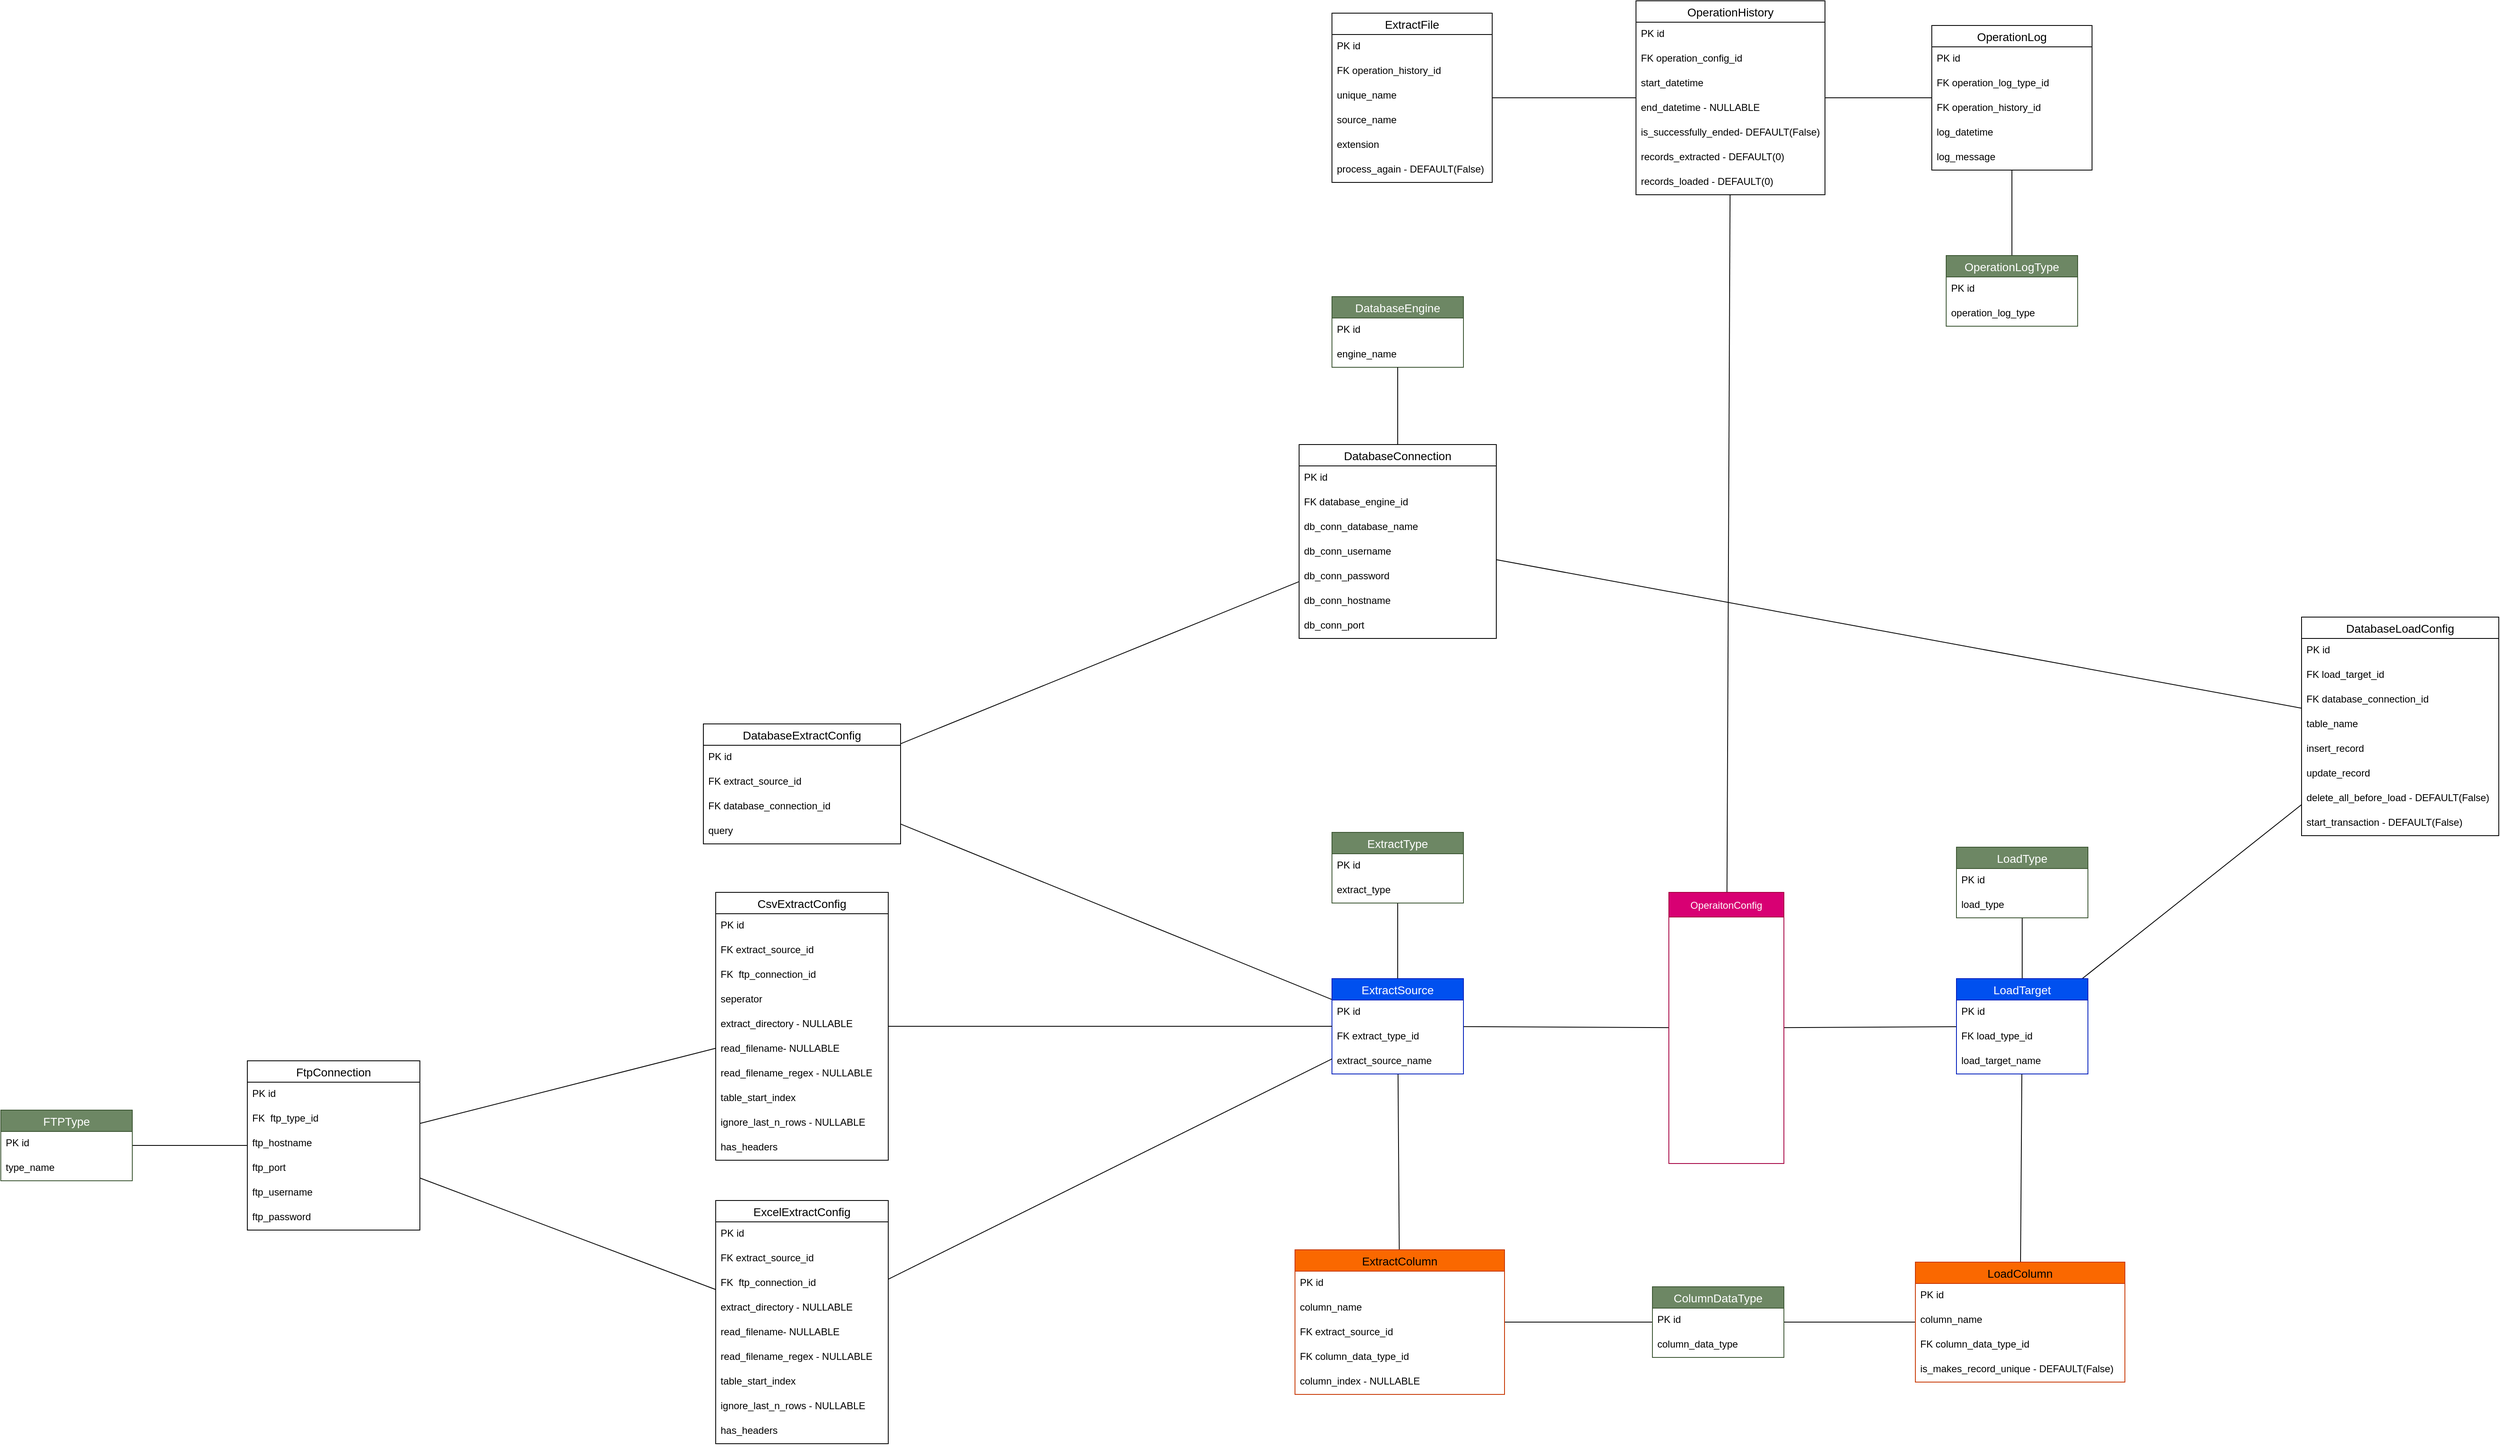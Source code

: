 <mxfile>
    <diagram id="6GpNGv4R4S2Ebi-LPNGz" name="DB">
        <mxGraphModel dx="4768" dy="2780" grid="1" gridSize="10" guides="1" tooltips="1" connect="1" arrows="1" fold="1" page="0" pageScale="1" pageWidth="850" pageHeight="1100" math="0" shadow="0">
            <root>
                <mxCell id="JwijQSdP2jdyfFulmidV-0"/>
                <mxCell id="JwijQSdP2jdyfFulmidV-1" parent="JwijQSdP2jdyfFulmidV-0"/>
                <mxCell id="Cru-lP7vnWNFv-oeE17Q-9" style="html=1;fontColor=#FFFFFF;endArrow=none;endFill=0;" parent="JwijQSdP2jdyfFulmidV-1" source="JwijQSdP2jdyfFulmidV-2" target="JwijQSdP2jdyfFulmidV-19" edge="1">
                    <mxGeometry relative="1" as="geometry"/>
                </mxCell>
                <mxCell id="Cru-lP7vnWNFv-oeE17Q-67" style="html=1;fontColor=#FFFFFF;endArrow=none;endFill=0;" parent="JwijQSdP2jdyfFulmidV-1" source="JwijQSdP2jdyfFulmidV-2" target="Cru-lP7vnWNFv-oeE17Q-59" edge="1">
                    <mxGeometry relative="1" as="geometry"/>
                </mxCell>
                <mxCell id="Cru-lP7vnWNFv-oeE17Q-159" style="html=1;fontColor=#FFFFFF;endArrow=none;endFill=0;" parent="JwijQSdP2jdyfFulmidV-1" source="JwijQSdP2jdyfFulmidV-2" target="Cru-lP7vnWNFv-oeE17Q-133" edge="1">
                    <mxGeometry relative="1" as="geometry"/>
                </mxCell>
                <mxCell id="JwijQSdP2jdyfFulmidV-2" value="OperaitonConfig" style="swimlane;fontStyle=0;childLayout=stackLayout;horizontal=1;startSize=30;horizontalStack=0;resizeParent=1;resizeParentMax=0;resizeLast=0;collapsible=1;marginBottom=0;fontColor=#ffffff;fillColor=#d80073;strokeColor=#A50040;" parent="JwijQSdP2jdyfFulmidV-1" vertex="1">
                    <mxGeometry x="130" y="125" width="140" height="330" as="geometry"/>
                </mxCell>
                <mxCell id="JwijQSdP2jdyfFulmidV-3" value="PK id" style="text;strokeColor=none;fillColor=none;align=left;verticalAlign=middle;spacingLeft=4;spacingRight=4;overflow=hidden;points=[[0,0.5],[1,0.5]];portConstraint=eastwest;rotatable=0;fontColor=#FFFFFF;" parent="JwijQSdP2jdyfFulmidV-2" vertex="1">
                    <mxGeometry y="30" width="140" height="30" as="geometry"/>
                </mxCell>
                <mxCell id="JwijQSdP2jdyfFulmidV-4" value="operation_name" style="text;strokeColor=none;fillColor=none;align=left;verticalAlign=middle;spacingLeft=4;spacingRight=4;overflow=hidden;points=[[0,0.5],[1,0.5]];portConstraint=eastwest;rotatable=0;fontColor=#FFFFFF;" parent="JwijQSdP2jdyfFulmidV-2" vertex="1">
                    <mxGeometry y="60" width="140" height="30" as="geometry"/>
                </mxCell>
                <mxCell id="JwijQSdP2jdyfFulmidV-10" value="description" style="text;strokeColor=none;fillColor=none;align=left;verticalAlign=middle;spacingLeft=4;spacingRight=4;overflow=hidden;points=[[0,0.5],[1,0.5]];portConstraint=eastwest;rotatable=0;fontColor=#FFFFFF;" parent="JwijQSdP2jdyfFulmidV-2" vertex="1">
                    <mxGeometry y="90" width="140" height="30" as="geometry"/>
                </mxCell>
                <mxCell id="JwijQSdP2jdyfFulmidV-13" value="is_in_process" style="text;strokeColor=none;fillColor=none;align=left;verticalAlign=middle;spacingLeft=4;spacingRight=4;overflow=hidden;points=[[0,0.5],[1,0.5]];portConstraint=eastwest;rotatable=0;fontColor=#FFFFFF;" parent="JwijQSdP2jdyfFulmidV-2" vertex="1">
                    <mxGeometry y="120" width="140" height="30" as="geometry"/>
                </mxCell>
                <mxCell id="JwijQSdP2jdyfFulmidV-12" value="is_schedule_enabled" style="text;strokeColor=none;fillColor=none;align=left;verticalAlign=middle;spacingLeft=4;spacingRight=4;overflow=hidden;points=[[0,0.5],[1,0.5]];portConstraint=eastwest;rotatable=0;fontColor=#FFFFFF;" parent="JwijQSdP2jdyfFulmidV-2" vertex="1">
                    <mxGeometry y="150" width="140" height="30" as="geometry"/>
                </mxCell>
                <mxCell id="JwijQSdP2jdyfFulmidV-5" value="schedule_interval" style="text;strokeColor=none;fillColor=none;align=left;verticalAlign=middle;spacingLeft=4;spacingRight=4;overflow=hidden;points=[[0,0.5],[1,0.5]];portConstraint=eastwest;rotatable=0;fontColor=#FFFFFF;" parent="JwijQSdP2jdyfFulmidV-2" vertex="1">
                    <mxGeometry y="180" width="140" height="30" as="geometry"/>
                </mxCell>
                <mxCell id="JwijQSdP2jdyfFulmidV-11" value="FK load_target_id" style="text;strokeColor=none;fillColor=none;align=left;verticalAlign=middle;spacingLeft=4;spacingRight=4;overflow=hidden;points=[[0,0.5],[1,0.5]];portConstraint=eastwest;rotatable=0;fontColor=#FFFFFF;" parent="JwijQSdP2jdyfFulmidV-2" vertex="1">
                    <mxGeometry y="210" width="140" height="30" as="geometry"/>
                </mxCell>
                <mxCell id="JwijQSdP2jdyfFulmidV-9" value="FK extract_source_id" style="text;strokeColor=none;fillColor=none;align=left;verticalAlign=middle;spacingLeft=4;spacingRight=4;overflow=hidden;points=[[0,0.5],[1,0.5]];portConstraint=eastwest;rotatable=0;fontColor=#FFFFFF;" parent="JwijQSdP2jdyfFulmidV-2" vertex="1">
                    <mxGeometry y="240" width="140" height="30" as="geometry"/>
                </mxCell>
                <mxCell id="JwijQSdP2jdyfFulmidV-18" value="transform_query" style="text;strokeColor=none;fillColor=none;align=left;verticalAlign=middle;spacingLeft=4;spacingRight=4;overflow=hidden;points=[[0,0.5],[1,0.5]];portConstraint=eastwest;rotatable=0;fontColor=#FFFFFF;" parent="JwijQSdP2jdyfFulmidV-2" vertex="1">
                    <mxGeometry y="270" width="140" height="30" as="geometry"/>
                </mxCell>
                <mxCell id="GxztFUF2hCDW7UMfV15S-0" value="show_on_dashboard" style="text;strokeColor=none;fillColor=none;align=left;verticalAlign=middle;spacingLeft=4;spacingRight=4;overflow=hidden;points=[[0,0.5],[1,0.5]];portConstraint=eastwest;rotatable=0;fontColor=#FFFFFF;" parent="JwijQSdP2jdyfFulmidV-2" vertex="1">
                    <mxGeometry y="300" width="140" height="30" as="geometry"/>
                </mxCell>
                <mxCell id="Cru-lP7vnWNFv-oeE17Q-10" style="html=1;fontColor=#FFFFFF;endArrow=none;endFill=0;" parent="JwijQSdP2jdyfFulmidV-1" source="JwijQSdP2jdyfFulmidV-19" target="zMzdurMe4AM6Ibn4pwrD-0" edge="1">
                    <mxGeometry relative="1" as="geometry"/>
                </mxCell>
                <mxCell id="Cru-lP7vnWNFv-oeE17Q-11" style="html=1;fontColor=#FFFFFF;endArrow=none;endFill=0;" parent="JwijQSdP2jdyfFulmidV-1" source="JwijQSdP2jdyfFulmidV-19" target="Cru-lP7vnWNFv-oeE17Q-0" edge="1">
                    <mxGeometry relative="1" as="geometry"/>
                </mxCell>
                <mxCell id="Cru-lP7vnWNFv-oeE17Q-52" style="html=1;fontColor=#FFFFFF;endArrow=none;endFill=0;" parent="JwijQSdP2jdyfFulmidV-1" source="JwijQSdP2jdyfFulmidV-19" target="Cru-lP7vnWNFv-oeE17Q-42" edge="1">
                    <mxGeometry relative="1" as="geometry"/>
                </mxCell>
                <mxCell id="JwijQSdP2jdyfFulmidV-19" value="ExtractSource" style="swimlane;fontStyle=0;childLayout=stackLayout;horizontal=1;startSize=26;horizontalStack=0;resizeParent=1;resizeParentMax=0;resizeLast=0;collapsible=1;marginBottom=0;align=center;fontSize=14;fillColor=#0050ef;fontColor=#ffffff;strokeColor=#001DBC;" parent="JwijQSdP2jdyfFulmidV-1" vertex="1">
                    <mxGeometry x="-280" y="230" width="160" height="116" as="geometry"/>
                </mxCell>
                <mxCell id="JwijQSdP2jdyfFulmidV-20" value="PK id" style="text;strokeColor=none;fillColor=none;spacingLeft=4;spacingRight=4;overflow=hidden;rotatable=0;points=[[0,0.5],[1,0.5]];portConstraint=eastwest;fontSize=12;" parent="JwijQSdP2jdyfFulmidV-19" vertex="1">
                    <mxGeometry y="26" width="160" height="30" as="geometry"/>
                </mxCell>
                <mxCell id="JwijQSdP2jdyfFulmidV-21" value="FK extract_type_id" style="text;strokeColor=none;fillColor=none;spacingLeft=4;spacingRight=4;overflow=hidden;rotatable=0;points=[[0,0.5],[1,0.5]];portConstraint=eastwest;fontSize=12;" parent="JwijQSdP2jdyfFulmidV-19" vertex="1">
                    <mxGeometry y="56" width="160" height="30" as="geometry"/>
                </mxCell>
                <mxCell id="JwijQSdP2jdyfFulmidV-22" value="extract_source_name" style="text;strokeColor=none;fillColor=none;spacingLeft=4;spacingRight=4;overflow=hidden;rotatable=0;points=[[0,0.5],[1,0.5]];portConstraint=eastwest;fontSize=12;" parent="JwijQSdP2jdyfFulmidV-19" vertex="1">
                    <mxGeometry y="86" width="160" height="30" as="geometry"/>
                </mxCell>
                <mxCell id="zMzdurMe4AM6Ibn4pwrD-0" value="ExtractType" style="swimlane;fontStyle=0;childLayout=stackLayout;horizontal=1;startSize=26;horizontalStack=0;resizeParent=1;resizeParentMax=0;resizeLast=0;collapsible=1;marginBottom=0;align=center;fontSize=14;fillColor=#6d8764;fontColor=#ffffff;strokeColor=#3A5431;" parent="JwijQSdP2jdyfFulmidV-1" vertex="1">
                    <mxGeometry x="-280" y="52" width="160" height="86" as="geometry"/>
                </mxCell>
                <mxCell id="zMzdurMe4AM6Ibn4pwrD-1" value="PK id" style="text;strokeColor=none;fillColor=none;spacingLeft=4;spacingRight=4;overflow=hidden;rotatable=0;points=[[0,0.5],[1,0.5]];portConstraint=eastwest;fontSize=12;" parent="zMzdurMe4AM6Ibn4pwrD-0" vertex="1">
                    <mxGeometry y="26" width="160" height="30" as="geometry"/>
                </mxCell>
                <mxCell id="zMzdurMe4AM6Ibn4pwrD-2" value="extract_type" style="text;strokeColor=none;fillColor=none;spacingLeft=4;spacingRight=4;overflow=hidden;rotatable=0;points=[[0,0.5],[1,0.5]];portConstraint=eastwest;fontSize=12;" parent="zMzdurMe4AM6Ibn4pwrD-0" vertex="1">
                    <mxGeometry y="56" width="160" height="30" as="geometry"/>
                </mxCell>
                <mxCell id="hG1mg8Ylka3JiyJHtrQp-26" style="html=1;endArrow=none;endFill=0;" parent="JwijQSdP2jdyfFulmidV-1" source="zMzdurMe4AM6Ibn4pwrD-3" target="hG1mg8Ylka3JiyJHtrQp-12" edge="1">
                    <mxGeometry relative="1" as="geometry"/>
                </mxCell>
                <mxCell id="zMzdurMe4AM6Ibn4pwrD-3" value="FTPType" style="swimlane;fontStyle=0;childLayout=stackLayout;horizontal=1;startSize=26;horizontalStack=0;resizeParent=1;resizeParentMax=0;resizeLast=0;collapsible=1;marginBottom=0;align=center;fontSize=14;fillColor=#6d8764;fontColor=#ffffff;strokeColor=#3A5431;" parent="JwijQSdP2jdyfFulmidV-1" vertex="1">
                    <mxGeometry x="-1900" y="390" width="160" height="86" as="geometry"/>
                </mxCell>
                <mxCell id="zMzdurMe4AM6Ibn4pwrD-4" value="PK id" style="text;strokeColor=none;fillColor=none;spacingLeft=4;spacingRight=4;overflow=hidden;rotatable=0;points=[[0,0.5],[1,0.5]];portConstraint=eastwest;fontSize=12;" parent="zMzdurMe4AM6Ibn4pwrD-3" vertex="1">
                    <mxGeometry y="26" width="160" height="30" as="geometry"/>
                </mxCell>
                <mxCell id="zMzdurMe4AM6Ibn4pwrD-5" value="type_name" style="text;strokeColor=none;fillColor=none;spacingLeft=4;spacingRight=4;overflow=hidden;rotatable=0;points=[[0,0.5],[1,0.5]];portConstraint=eastwest;fontSize=12;" parent="zMzdurMe4AM6Ibn4pwrD-3" vertex="1">
                    <mxGeometry y="56" width="160" height="30" as="geometry"/>
                </mxCell>
                <mxCell id="Cru-lP7vnWNFv-oeE17Q-104" style="html=1;fontColor=#FFFFFF;endArrow=none;endFill=0;" parent="JwijQSdP2jdyfFulmidV-1" source="hG1mg8Ylka3JiyJHtrQp-0" target="Cru-lP7vnWNFv-oeE17Q-79" edge="1">
                    <mxGeometry relative="1" as="geometry"/>
                </mxCell>
                <mxCell id="zMzdurMe4AM6Ibn4pwrD-6" value="DatabaseEngine" style="swimlane;fontStyle=0;childLayout=stackLayout;horizontal=1;startSize=26;horizontalStack=0;resizeParent=1;resizeParentMax=0;resizeLast=0;collapsible=1;marginBottom=0;align=center;fontSize=14;fillColor=#6d8764;fontColor=#ffffff;strokeColor=#3A5431;" parent="JwijQSdP2jdyfFulmidV-1" vertex="1">
                    <mxGeometry x="-280" y="-600" width="160" height="86" as="geometry"/>
                </mxCell>
                <mxCell id="zMzdurMe4AM6Ibn4pwrD-7" value="PK id" style="text;strokeColor=none;fillColor=none;spacingLeft=4;spacingRight=4;overflow=hidden;rotatable=0;points=[[0,0.5],[1,0.5]];portConstraint=eastwest;fontSize=12;" parent="zMzdurMe4AM6Ibn4pwrD-6" vertex="1">
                    <mxGeometry y="26" width="160" height="30" as="geometry"/>
                </mxCell>
                <mxCell id="zMzdurMe4AM6Ibn4pwrD-8" value="engine_name" style="text;strokeColor=none;fillColor=none;spacingLeft=4;spacingRight=4;overflow=hidden;rotatable=0;points=[[0,0.5],[1,0.5]];portConstraint=eastwest;fontSize=12;" parent="zMzdurMe4AM6Ibn4pwrD-6" vertex="1">
                    <mxGeometry y="56" width="160" height="30" as="geometry"/>
                </mxCell>
                <mxCell id="Cru-lP7vnWNFv-oeE17Q-12" style="html=1;fontColor=#FFFFFF;endArrow=none;endFill=0;" parent="JwijQSdP2jdyfFulmidV-1" source="Cru-lP7vnWNFv-oeE17Q-0" target="Cru-lP7vnWNFv-oeE17Q-6" edge="1">
                    <mxGeometry relative="1" as="geometry"/>
                </mxCell>
                <mxCell id="Cru-lP7vnWNFv-oeE17Q-0" value="ExtractColumn" style="swimlane;fontStyle=0;childLayout=stackLayout;horizontal=1;startSize=26;horizontalStack=0;resizeParent=1;resizeParentMax=0;resizeLast=0;collapsible=1;marginBottom=0;align=center;fontSize=14;fillColor=#fa6800;fontColor=#000000;strokeColor=#C73500;" parent="JwijQSdP2jdyfFulmidV-1" vertex="1">
                    <mxGeometry x="-325" y="560" width="255" height="176" as="geometry"/>
                </mxCell>
                <mxCell id="Cru-lP7vnWNFv-oeE17Q-1" value="PK id" style="text;strokeColor=none;fillColor=none;spacingLeft=4;spacingRight=4;overflow=hidden;rotatable=0;points=[[0,0.5],[1,0.5]];portConstraint=eastwest;fontSize=12;" parent="Cru-lP7vnWNFv-oeE17Q-0" vertex="1">
                    <mxGeometry y="26" width="255" height="30" as="geometry"/>
                </mxCell>
                <mxCell id="Cru-lP7vnWNFv-oeE17Q-2" value="column_name" style="text;strokeColor=none;fillColor=none;spacingLeft=4;spacingRight=4;overflow=hidden;rotatable=0;points=[[0,0.5],[1,0.5]];portConstraint=eastwest;fontSize=12;" parent="Cru-lP7vnWNFv-oeE17Q-0" vertex="1">
                    <mxGeometry y="56" width="255" height="30" as="geometry"/>
                </mxCell>
                <mxCell id="Cru-lP7vnWNFv-oeE17Q-3" value="FK extract_source_id" style="text;strokeColor=none;fillColor=none;spacingLeft=4;spacingRight=4;overflow=hidden;rotatable=0;points=[[0,0.5],[1,0.5]];portConstraint=eastwest;fontSize=12;" parent="Cru-lP7vnWNFv-oeE17Q-0" vertex="1">
                    <mxGeometry y="86" width="255" height="30" as="geometry"/>
                </mxCell>
                <mxCell id="Cru-lP7vnWNFv-oeE17Q-4" value="FK column_data_type_id" style="text;strokeColor=none;fillColor=none;spacingLeft=4;spacingRight=4;overflow=hidden;rotatable=0;points=[[0,0.5],[1,0.5]];portConstraint=eastwest;fontSize=12;" parent="Cru-lP7vnWNFv-oeE17Q-0" vertex="1">
                    <mxGeometry y="116" width="255" height="30" as="geometry"/>
                </mxCell>
                <mxCell id="Cru-lP7vnWNFv-oeE17Q-5" value="column_index - NULLABLE" style="text;strokeColor=none;fillColor=none;spacingLeft=4;spacingRight=4;overflow=hidden;rotatable=0;points=[[0,0.5],[1,0.5]];portConstraint=eastwest;fontSize=12;fontStyle=0" parent="Cru-lP7vnWNFv-oeE17Q-0" vertex="1">
                    <mxGeometry y="146" width="255" height="30" as="geometry"/>
                </mxCell>
                <mxCell id="Cru-lP7vnWNFv-oeE17Q-77" style="html=1;fontColor=#FFFFFF;endArrow=none;endFill=0;" parent="JwijQSdP2jdyfFulmidV-1" source="Cru-lP7vnWNFv-oeE17Q-6" target="Cru-lP7vnWNFv-oeE17Q-72" edge="1">
                    <mxGeometry relative="1" as="geometry"/>
                </mxCell>
                <mxCell id="Cru-lP7vnWNFv-oeE17Q-6" value="ColumnDataType" style="swimlane;fontStyle=0;childLayout=stackLayout;horizontal=1;startSize=26;horizontalStack=0;resizeParent=1;resizeParentMax=0;resizeLast=0;collapsible=1;marginBottom=0;align=center;fontSize=14;fillColor=#6d8764;fontColor=#ffffff;strokeColor=#3A5431;" parent="JwijQSdP2jdyfFulmidV-1" vertex="1">
                    <mxGeometry x="110" y="605" width="160" height="86" as="geometry"/>
                </mxCell>
                <mxCell id="Cru-lP7vnWNFv-oeE17Q-7" value="PK id" style="text;strokeColor=none;fillColor=none;spacingLeft=4;spacingRight=4;overflow=hidden;rotatable=0;points=[[0,0.5],[1,0.5]];portConstraint=eastwest;fontSize=12;" parent="Cru-lP7vnWNFv-oeE17Q-6" vertex="1">
                    <mxGeometry y="26" width="160" height="30" as="geometry"/>
                </mxCell>
                <mxCell id="Cru-lP7vnWNFv-oeE17Q-8" value="column_data_type" style="text;strokeColor=none;fillColor=none;spacingLeft=4;spacingRight=4;overflow=hidden;rotatable=0;points=[[0,0.5],[1,0.5]];portConstraint=eastwest;fontSize=12;" parent="Cru-lP7vnWNFv-oeE17Q-6" vertex="1">
                    <mxGeometry y="56" width="160" height="30" as="geometry"/>
                </mxCell>
                <mxCell id="Cru-lP7vnWNFv-oeE17Q-54" style="html=1;fontColor=#FFFFFF;endArrow=none;endFill=0;" parent="JwijQSdP2jdyfFulmidV-1" source="Cru-lP7vnWNFv-oeE17Q-13" target="JwijQSdP2jdyfFulmidV-19" edge="1">
                    <mxGeometry relative="1" as="geometry"/>
                </mxCell>
                <mxCell id="Cru-lP7vnWNFv-oeE17Q-13" value="ExcelExtractConfig" style="swimlane;fontStyle=0;childLayout=stackLayout;horizontal=1;startSize=26;horizontalStack=0;resizeParent=1;resizeParentMax=0;resizeLast=0;collapsible=1;marginBottom=0;align=center;fontSize=14;" parent="JwijQSdP2jdyfFulmidV-1" vertex="1">
                    <mxGeometry x="-1030" y="500" width="210" height="296" as="geometry"/>
                </mxCell>
                <mxCell id="Cru-lP7vnWNFv-oeE17Q-14" value="PK id" style="text;strokeColor=none;fillColor=none;spacingLeft=4;spacingRight=4;overflow=hidden;rotatable=0;points=[[0,0.5],[1,0.5]];portConstraint=eastwest;fontSize=12;" parent="Cru-lP7vnWNFv-oeE17Q-13" vertex="1">
                    <mxGeometry y="26" width="210" height="30" as="geometry"/>
                </mxCell>
                <mxCell id="Cru-lP7vnWNFv-oeE17Q-15" value="FK extract_source_id" style="text;strokeColor=none;fillColor=none;spacingLeft=4;spacingRight=4;overflow=hidden;rotatable=0;points=[[0,0.5],[1,0.5]];portConstraint=eastwest;fontSize=12;" parent="Cru-lP7vnWNFv-oeE17Q-13" vertex="1">
                    <mxGeometry y="56" width="210" height="30" as="geometry"/>
                </mxCell>
                <mxCell id="Cru-lP7vnWNFv-oeE17Q-16" value="FK  ftp_connection_id" style="text;strokeColor=none;fillColor=none;spacingLeft=4;spacingRight=4;overflow=hidden;rotatable=0;points=[[0,0.5],[1,0.5]];portConstraint=eastwest;fontSize=12;" parent="Cru-lP7vnWNFv-oeE17Q-13" vertex="1">
                    <mxGeometry y="86" width="210" height="30" as="geometry"/>
                </mxCell>
                <mxCell id="Cru-lP7vnWNFv-oeE17Q-21" value="extract_directory - NULLABLE" style="text;strokeColor=none;fillColor=none;spacingLeft=4;spacingRight=4;overflow=hidden;rotatable=0;points=[[0,0.5],[1,0.5]];portConstraint=eastwest;fontSize=12;" parent="Cru-lP7vnWNFv-oeE17Q-13" vertex="1">
                    <mxGeometry y="116" width="210" height="30" as="geometry"/>
                </mxCell>
                <mxCell id="Cru-lP7vnWNFv-oeE17Q-22" value="read_filename- NULLABLE" style="text;strokeColor=none;fillColor=none;spacingLeft=4;spacingRight=4;overflow=hidden;rotatable=0;points=[[0,0.5],[1,0.5]];portConstraint=eastwest;fontSize=12;" parent="Cru-lP7vnWNFv-oeE17Q-13" vertex="1">
                    <mxGeometry y="146" width="210" height="30" as="geometry"/>
                </mxCell>
                <mxCell id="Cru-lP7vnWNFv-oeE17Q-23" value="read_filename_regex - NULLABLE" style="text;strokeColor=none;fillColor=none;spacingLeft=4;spacingRight=4;overflow=hidden;rotatable=0;points=[[0,0.5],[1,0.5]];portConstraint=eastwest;fontSize=12;" parent="Cru-lP7vnWNFv-oeE17Q-13" vertex="1">
                    <mxGeometry y="176" width="210" height="30" as="geometry"/>
                </mxCell>
                <mxCell id="Cru-lP7vnWNFv-oeE17Q-24" value="table_start_index" style="text;strokeColor=none;fillColor=none;spacingLeft=4;spacingRight=4;overflow=hidden;rotatable=0;points=[[0,0.5],[1,0.5]];portConstraint=eastwest;fontSize=12;" parent="Cru-lP7vnWNFv-oeE17Q-13" vertex="1">
                    <mxGeometry y="206" width="210" height="30" as="geometry"/>
                </mxCell>
                <mxCell id="Cru-lP7vnWNFv-oeE17Q-25" value="ignore_last_n_rows - NULLABLE" style="text;strokeColor=none;fillColor=none;spacingLeft=4;spacingRight=4;overflow=hidden;rotatable=0;points=[[0,0.5],[1,0.5]];portConstraint=eastwest;fontSize=12;" parent="Cru-lP7vnWNFv-oeE17Q-13" vertex="1">
                    <mxGeometry y="236" width="210" height="30" as="geometry"/>
                </mxCell>
                <mxCell id="Cru-lP7vnWNFv-oeE17Q-26" value="has_headers" style="text;strokeColor=none;fillColor=none;spacingLeft=4;spacingRight=4;overflow=hidden;rotatable=0;points=[[0,0.5],[1,0.5]];portConstraint=eastwest;fontSize=12;" parent="Cru-lP7vnWNFv-oeE17Q-13" vertex="1">
                    <mxGeometry y="266" width="210" height="30" as="geometry"/>
                </mxCell>
                <mxCell id="Cru-lP7vnWNFv-oeE17Q-53" style="html=1;fontColor=#FFFFFF;endArrow=none;endFill=0;" parent="JwijQSdP2jdyfFulmidV-1" source="Cru-lP7vnWNFv-oeE17Q-27" target="JwijQSdP2jdyfFulmidV-19" edge="1">
                    <mxGeometry relative="1" as="geometry"/>
                </mxCell>
                <mxCell id="Cru-lP7vnWNFv-oeE17Q-27" value="CsvExtractConfig" style="swimlane;fontStyle=0;childLayout=stackLayout;horizontal=1;startSize=26;horizontalStack=0;resizeParent=1;resizeParentMax=0;resizeLast=0;collapsible=1;marginBottom=0;align=center;fontSize=14;" parent="JwijQSdP2jdyfFulmidV-1" vertex="1">
                    <mxGeometry x="-1030" y="125" width="210" height="326" as="geometry"/>
                </mxCell>
                <mxCell id="Cru-lP7vnWNFv-oeE17Q-28" value="PK id" style="text;strokeColor=none;fillColor=none;spacingLeft=4;spacingRight=4;overflow=hidden;rotatable=0;points=[[0,0.5],[1,0.5]];portConstraint=eastwest;fontSize=12;" parent="Cru-lP7vnWNFv-oeE17Q-27" vertex="1">
                    <mxGeometry y="26" width="210" height="30" as="geometry"/>
                </mxCell>
                <mxCell id="Cru-lP7vnWNFv-oeE17Q-29" value="FK extract_source_id" style="text;strokeColor=none;fillColor=none;spacingLeft=4;spacingRight=4;overflow=hidden;rotatable=0;points=[[0,0.5],[1,0.5]];portConstraint=eastwest;fontSize=12;" parent="Cru-lP7vnWNFv-oeE17Q-27" vertex="1">
                    <mxGeometry y="56" width="210" height="30" as="geometry"/>
                </mxCell>
                <mxCell id="Cru-lP7vnWNFv-oeE17Q-30" value="FK  ftp_connection_id" style="text;strokeColor=none;fillColor=none;spacingLeft=4;spacingRight=4;overflow=hidden;rotatable=0;points=[[0,0.5],[1,0.5]];portConstraint=eastwest;fontSize=12;" parent="Cru-lP7vnWNFv-oeE17Q-27" vertex="1">
                    <mxGeometry y="86" width="210" height="30" as="geometry"/>
                </mxCell>
                <mxCell id="Cru-lP7vnWNFv-oeE17Q-41" value="seperator" style="text;strokeColor=none;fillColor=none;spacingLeft=4;spacingRight=4;overflow=hidden;rotatable=0;points=[[0,0.5],[1,0.5]];portConstraint=eastwest;fontSize=12;" parent="Cru-lP7vnWNFv-oeE17Q-27" vertex="1">
                    <mxGeometry y="116" width="210" height="30" as="geometry"/>
                </mxCell>
                <mxCell id="Cru-lP7vnWNFv-oeE17Q-35" value="extract_directory - NULLABLE" style="text;strokeColor=none;fillColor=none;spacingLeft=4;spacingRight=4;overflow=hidden;rotatable=0;points=[[0,0.5],[1,0.5]];portConstraint=eastwest;fontSize=12;" parent="Cru-lP7vnWNFv-oeE17Q-27" vertex="1">
                    <mxGeometry y="146" width="210" height="30" as="geometry"/>
                </mxCell>
                <mxCell id="Cru-lP7vnWNFv-oeE17Q-36" value="read_filename- NULLABLE" style="text;strokeColor=none;fillColor=none;spacingLeft=4;spacingRight=4;overflow=hidden;rotatable=0;points=[[0,0.5],[1,0.5]];portConstraint=eastwest;fontSize=12;" parent="Cru-lP7vnWNFv-oeE17Q-27" vertex="1">
                    <mxGeometry y="176" width="210" height="30" as="geometry"/>
                </mxCell>
                <mxCell id="Cru-lP7vnWNFv-oeE17Q-37" value="read_filename_regex - NULLABLE" style="text;strokeColor=none;fillColor=none;spacingLeft=4;spacingRight=4;overflow=hidden;rotatable=0;points=[[0,0.5],[1,0.5]];portConstraint=eastwest;fontSize=12;" parent="Cru-lP7vnWNFv-oeE17Q-27" vertex="1">
                    <mxGeometry y="206" width="210" height="30" as="geometry"/>
                </mxCell>
                <mxCell id="Cru-lP7vnWNFv-oeE17Q-38" value="table_start_index" style="text;strokeColor=none;fillColor=none;spacingLeft=4;spacingRight=4;overflow=hidden;rotatable=0;points=[[0,0.5],[1,0.5]];portConstraint=eastwest;fontSize=12;" parent="Cru-lP7vnWNFv-oeE17Q-27" vertex="1">
                    <mxGeometry y="236" width="210" height="30" as="geometry"/>
                </mxCell>
                <mxCell id="Cru-lP7vnWNFv-oeE17Q-39" value="ignore_last_n_rows - NULLABLE" style="text;strokeColor=none;fillColor=none;spacingLeft=4;spacingRight=4;overflow=hidden;rotatable=0;points=[[0,0.5],[1,0.5]];portConstraint=eastwest;fontSize=12;" parent="Cru-lP7vnWNFv-oeE17Q-27" vertex="1">
                    <mxGeometry y="266" width="210" height="30" as="geometry"/>
                </mxCell>
                <mxCell id="Cru-lP7vnWNFv-oeE17Q-40" value="has_headers" style="text;strokeColor=none;fillColor=none;spacingLeft=4;spacingRight=4;overflow=hidden;rotatable=0;points=[[0,0.5],[1,0.5]];portConstraint=eastwest;fontSize=12;" parent="Cru-lP7vnWNFv-oeE17Q-27" vertex="1">
                    <mxGeometry y="296" width="210" height="30" as="geometry"/>
                </mxCell>
                <mxCell id="Cru-lP7vnWNFv-oeE17Q-42" value="DatabaseExtractConfig" style="swimlane;fontStyle=0;childLayout=stackLayout;horizontal=1;startSize=26;horizontalStack=0;resizeParent=1;resizeParentMax=0;resizeLast=0;collapsible=1;marginBottom=0;align=center;fontSize=14;" parent="JwijQSdP2jdyfFulmidV-1" vertex="1">
                    <mxGeometry x="-1045" y="-80" width="240" height="146" as="geometry"/>
                </mxCell>
                <mxCell id="Cru-lP7vnWNFv-oeE17Q-43" value="PK id" style="text;strokeColor=none;fillColor=none;spacingLeft=4;spacingRight=4;overflow=hidden;rotatable=0;points=[[0,0.5],[1,0.5]];portConstraint=eastwest;fontSize=12;" parent="Cru-lP7vnWNFv-oeE17Q-42" vertex="1">
                    <mxGeometry y="26" width="240" height="30" as="geometry"/>
                </mxCell>
                <mxCell id="Cru-lP7vnWNFv-oeE17Q-44" value="FK extract_source_id" style="text;strokeColor=none;fillColor=none;spacingLeft=4;spacingRight=4;overflow=hidden;rotatable=0;points=[[0,0.5],[1,0.5]];portConstraint=eastwest;fontSize=12;" parent="Cru-lP7vnWNFv-oeE17Q-42" vertex="1">
                    <mxGeometry y="56" width="240" height="30" as="geometry"/>
                </mxCell>
                <mxCell id="Cru-lP7vnWNFv-oeE17Q-45" value="FK database_connection_id" style="text;strokeColor=none;fillColor=none;spacingLeft=4;spacingRight=4;overflow=hidden;rotatable=0;points=[[0,0.5],[1,0.5]];portConstraint=eastwest;fontSize=12;" parent="Cru-lP7vnWNFv-oeE17Q-42" vertex="1">
                    <mxGeometry y="86" width="240" height="30" as="geometry"/>
                </mxCell>
                <mxCell id="hG1mg8Ylka3JiyJHtrQp-10" value="query" style="text;strokeColor=none;fillColor=none;spacingLeft=4;spacingRight=4;overflow=hidden;rotatable=0;points=[[0,0.5],[1,0.5]];portConstraint=eastwest;fontSize=12;" parent="Cru-lP7vnWNFv-oeE17Q-42" vertex="1">
                    <mxGeometry y="116" width="240" height="30" as="geometry"/>
                </mxCell>
                <mxCell id="Cru-lP7vnWNFv-oeE17Q-68" style="html=1;fontColor=#FFFFFF;endArrow=none;endFill=0;" parent="JwijQSdP2jdyfFulmidV-1" source="Cru-lP7vnWNFv-oeE17Q-59" target="Cru-lP7vnWNFv-oeE17Q-64" edge="1">
                    <mxGeometry relative="1" as="geometry"/>
                </mxCell>
                <mxCell id="Cru-lP7vnWNFv-oeE17Q-78" style="html=1;fontColor=#FFFFFF;endArrow=none;endFill=0;" parent="JwijQSdP2jdyfFulmidV-1" source="Cru-lP7vnWNFv-oeE17Q-59" target="Cru-lP7vnWNFv-oeE17Q-72" edge="1">
                    <mxGeometry relative="1" as="geometry"/>
                </mxCell>
                <mxCell id="Cru-lP7vnWNFv-oeE17Q-103" style="html=1;fontColor=#FFFFFF;endArrow=none;endFill=0;" parent="JwijQSdP2jdyfFulmidV-1" source="Cru-lP7vnWNFv-oeE17Q-59" target="Cru-lP7vnWNFv-oeE17Q-79" edge="1">
                    <mxGeometry relative="1" as="geometry"/>
                </mxCell>
                <mxCell id="Cru-lP7vnWNFv-oeE17Q-59" value="LoadTarget" style="swimlane;fontStyle=0;childLayout=stackLayout;horizontal=1;startSize=26;horizontalStack=0;resizeParent=1;resizeParentMax=0;resizeLast=0;collapsible=1;marginBottom=0;align=center;fontSize=14;fillColor=#0050ef;fontColor=#ffffff;strokeColor=#001DBC;" parent="JwijQSdP2jdyfFulmidV-1" vertex="1">
                    <mxGeometry x="480" y="230" width="160" height="116" as="geometry"/>
                </mxCell>
                <mxCell id="Cru-lP7vnWNFv-oeE17Q-60" value="PK id" style="text;strokeColor=none;fillColor=none;spacingLeft=4;spacingRight=4;overflow=hidden;rotatable=0;points=[[0,0.5],[1,0.5]];portConstraint=eastwest;fontSize=12;" parent="Cru-lP7vnWNFv-oeE17Q-59" vertex="1">
                    <mxGeometry y="26" width="160" height="30" as="geometry"/>
                </mxCell>
                <mxCell id="Cru-lP7vnWNFv-oeE17Q-61" value="FK load_type_id" style="text;strokeColor=none;fillColor=none;spacingLeft=4;spacingRight=4;overflow=hidden;rotatable=0;points=[[0,0.5],[1,0.5]];portConstraint=eastwest;fontSize=12;" parent="Cru-lP7vnWNFv-oeE17Q-59" vertex="1">
                    <mxGeometry y="56" width="160" height="30" as="geometry"/>
                </mxCell>
                <mxCell id="Cru-lP7vnWNFv-oeE17Q-62" value="load_target_name" style="text;strokeColor=none;fillColor=none;spacingLeft=4;spacingRight=4;overflow=hidden;rotatable=0;points=[[0,0.5],[1,0.5]];portConstraint=eastwest;fontSize=12;" parent="Cru-lP7vnWNFv-oeE17Q-59" vertex="1">
                    <mxGeometry y="86" width="160" height="30" as="geometry"/>
                </mxCell>
                <mxCell id="Cru-lP7vnWNFv-oeE17Q-64" value="LoadType" style="swimlane;fontStyle=0;childLayout=stackLayout;horizontal=1;startSize=26;horizontalStack=0;resizeParent=1;resizeParentMax=0;resizeLast=0;collapsible=1;marginBottom=0;align=center;fontSize=14;fillColor=#6d8764;fontColor=#ffffff;strokeColor=#3A5431;" parent="JwijQSdP2jdyfFulmidV-1" vertex="1">
                    <mxGeometry x="480" y="70" width="160" height="86" as="geometry"/>
                </mxCell>
                <mxCell id="Cru-lP7vnWNFv-oeE17Q-65" value="PK id" style="text;strokeColor=none;fillColor=none;spacingLeft=4;spacingRight=4;overflow=hidden;rotatable=0;points=[[0,0.5],[1,0.5]];portConstraint=eastwest;fontSize=12;" parent="Cru-lP7vnWNFv-oeE17Q-64" vertex="1">
                    <mxGeometry y="26" width="160" height="30" as="geometry"/>
                </mxCell>
                <mxCell id="Cru-lP7vnWNFv-oeE17Q-66" value="load_type" style="text;strokeColor=none;fillColor=none;spacingLeft=4;spacingRight=4;overflow=hidden;rotatable=0;points=[[0,0.5],[1,0.5]];portConstraint=eastwest;fontSize=12;" parent="Cru-lP7vnWNFv-oeE17Q-64" vertex="1">
                    <mxGeometry y="56" width="160" height="30" as="geometry"/>
                </mxCell>
                <mxCell id="Cru-lP7vnWNFv-oeE17Q-72" value="LoadColumn" style="swimlane;fontStyle=0;childLayout=stackLayout;horizontal=1;startSize=26;horizontalStack=0;resizeParent=1;resizeParentMax=0;resizeLast=0;collapsible=1;marginBottom=0;align=center;fontSize=14;fillColor=#fa6800;fontColor=#000000;strokeColor=#C73500;" parent="JwijQSdP2jdyfFulmidV-1" vertex="1">
                    <mxGeometry x="430" y="575" width="255" height="146" as="geometry"/>
                </mxCell>
                <mxCell id="Cru-lP7vnWNFv-oeE17Q-73" value="PK id" style="text;strokeColor=none;fillColor=none;spacingLeft=4;spacingRight=4;overflow=hidden;rotatable=0;points=[[0,0.5],[1,0.5]];portConstraint=eastwest;fontSize=12;" parent="Cru-lP7vnWNFv-oeE17Q-72" vertex="1">
                    <mxGeometry y="26" width="255" height="30" as="geometry"/>
                </mxCell>
                <mxCell id="Cru-lP7vnWNFv-oeE17Q-74" value="column_name" style="text;strokeColor=none;fillColor=none;spacingLeft=4;spacingRight=4;overflow=hidden;rotatable=0;points=[[0,0.5],[1,0.5]];portConstraint=eastwest;fontSize=12;" parent="Cru-lP7vnWNFv-oeE17Q-72" vertex="1">
                    <mxGeometry y="56" width="255" height="30" as="geometry"/>
                </mxCell>
                <mxCell id="Cru-lP7vnWNFv-oeE17Q-75" value="FK column_data_type_id" style="text;strokeColor=none;fillColor=none;spacingLeft=4;spacingRight=4;overflow=hidden;rotatable=0;points=[[0,0.5],[1,0.5]];portConstraint=eastwest;fontSize=12;" parent="Cru-lP7vnWNFv-oeE17Q-72" vertex="1">
                    <mxGeometry y="86" width="255" height="30" as="geometry"/>
                </mxCell>
                <mxCell id="Cru-lP7vnWNFv-oeE17Q-76" value="is_makes_record_unique - DEFAULT(False)" style="text;strokeColor=none;fillColor=none;spacingLeft=4;spacingRight=4;overflow=hidden;rotatable=0;points=[[0,0.5],[1,0.5]];portConstraint=eastwest;fontSize=12;" parent="Cru-lP7vnWNFv-oeE17Q-72" vertex="1">
                    <mxGeometry y="116" width="255" height="30" as="geometry"/>
                </mxCell>
                <mxCell id="Cru-lP7vnWNFv-oeE17Q-79" value="DatabaseLoadConfig" style="swimlane;fontStyle=0;childLayout=stackLayout;horizontal=1;startSize=26;horizontalStack=0;resizeParent=1;resizeParentMax=0;resizeLast=0;collapsible=1;marginBottom=0;align=center;fontSize=14;" parent="JwijQSdP2jdyfFulmidV-1" vertex="1">
                    <mxGeometry x="900" y="-210" width="240" height="266" as="geometry"/>
                </mxCell>
                <mxCell id="Cru-lP7vnWNFv-oeE17Q-80" value="PK id" style="text;strokeColor=none;fillColor=none;spacingLeft=4;spacingRight=4;overflow=hidden;rotatable=0;points=[[0,0.5],[1,0.5]];portConstraint=eastwest;fontSize=12;" parent="Cru-lP7vnWNFv-oeE17Q-79" vertex="1">
                    <mxGeometry y="26" width="240" height="30" as="geometry"/>
                </mxCell>
                <mxCell id="Cru-lP7vnWNFv-oeE17Q-81" value="FK load_target_id" style="text;strokeColor=none;fillColor=none;spacingLeft=4;spacingRight=4;overflow=hidden;rotatable=0;points=[[0,0.5],[1,0.5]];portConstraint=eastwest;fontSize=12;" parent="Cru-lP7vnWNFv-oeE17Q-79" vertex="1">
                    <mxGeometry y="56" width="240" height="30" as="geometry"/>
                </mxCell>
                <mxCell id="Cru-lP7vnWNFv-oeE17Q-82" value="FK database_connection_id" style="text;strokeColor=none;fillColor=none;spacingLeft=4;spacingRight=4;overflow=hidden;rotatable=0;points=[[0,0.5],[1,0.5]];portConstraint=eastwest;fontSize=12;" parent="Cru-lP7vnWNFv-oeE17Q-79" vertex="1">
                    <mxGeometry y="86" width="240" height="30" as="geometry"/>
                </mxCell>
                <mxCell id="Cru-lP7vnWNFv-oeE17Q-84" value="table_name" style="text;strokeColor=none;fillColor=none;spacingLeft=4;spacingRight=4;overflow=hidden;rotatable=0;points=[[0,0.5],[1,0.5]];portConstraint=eastwest;fontSize=12;" parent="Cru-lP7vnWNFv-oeE17Q-79" vertex="1">
                    <mxGeometry y="116" width="240" height="30" as="geometry"/>
                </mxCell>
                <mxCell id="S2Oc7fF_zcu6iYVpUo4k-0" value="insert_record" style="text;strokeColor=none;fillColor=none;spacingLeft=4;spacingRight=4;overflow=hidden;rotatable=0;points=[[0,0.5],[1,0.5]];portConstraint=eastwest;fontSize=12;" parent="Cru-lP7vnWNFv-oeE17Q-79" vertex="1">
                    <mxGeometry y="146" width="240" height="30" as="geometry"/>
                </mxCell>
                <mxCell id="S2Oc7fF_zcu6iYVpUo4k-1" value="update_record" style="text;strokeColor=none;fillColor=none;spacingLeft=4;spacingRight=4;overflow=hidden;rotatable=0;points=[[0,0.5],[1,0.5]];portConstraint=eastwest;fontSize=12;" parent="Cru-lP7vnWNFv-oeE17Q-79" vertex="1">
                    <mxGeometry y="176" width="240" height="30" as="geometry"/>
                </mxCell>
                <mxCell id="S2Oc7fF_zcu6iYVpUo4k-2" value="delete_all_before_load - DEFAULT(False)" style="text;strokeColor=none;fillColor=none;spacingLeft=4;spacingRight=4;overflow=hidden;rotatable=0;points=[[0,0.5],[1,0.5]];portConstraint=eastwest;fontSize=12;" parent="Cru-lP7vnWNFv-oeE17Q-79" vertex="1">
                    <mxGeometry y="206" width="240" height="30" as="geometry"/>
                </mxCell>
                <mxCell id="0" value="start_transaction - DEFAULT(False)" style="text;strokeColor=none;fillColor=none;spacingLeft=4;spacingRight=4;overflow=hidden;rotatable=0;points=[[0,0.5],[1,0.5]];portConstraint=eastwest;fontSize=12;" vertex="1" parent="Cru-lP7vnWNFv-oeE17Q-79">
                    <mxGeometry y="236" width="240" height="30" as="geometry"/>
                </mxCell>
                <mxCell id="Cru-lP7vnWNFv-oeE17Q-160" style="html=1;fontColor=#FFFFFF;endArrow=none;endFill=0;" parent="JwijQSdP2jdyfFulmidV-1" source="Cru-lP7vnWNFv-oeE17Q-133" target="Cru-lP7vnWNFv-oeE17Q-141" edge="1">
                    <mxGeometry relative="1" as="geometry"/>
                </mxCell>
                <mxCell id="Cru-lP7vnWNFv-oeE17Q-133" value="OperationHistory" style="swimlane;fontStyle=0;childLayout=stackLayout;horizontal=1;startSize=26;horizontalStack=0;resizeParent=1;resizeParentMax=0;resizeLast=0;collapsible=1;marginBottom=0;align=center;fontSize=14;" parent="JwijQSdP2jdyfFulmidV-1" vertex="1">
                    <mxGeometry x="90" y="-960" width="230" height="236" as="geometry"/>
                </mxCell>
                <mxCell id="Cru-lP7vnWNFv-oeE17Q-134" value="PK id" style="text;strokeColor=none;fillColor=none;spacingLeft=4;spacingRight=4;overflow=hidden;rotatable=0;points=[[0,0.5],[1,0.5]];portConstraint=eastwest;fontSize=12;" parent="Cru-lP7vnWNFv-oeE17Q-133" vertex="1">
                    <mxGeometry y="26" width="230" height="30" as="geometry"/>
                </mxCell>
                <mxCell id="Cru-lP7vnWNFv-oeE17Q-135" value="FK operation_config_id" style="text;strokeColor=none;fillColor=none;spacingLeft=4;spacingRight=4;overflow=hidden;rotatable=0;points=[[0,0.5],[1,0.5]];portConstraint=eastwest;fontSize=12;" parent="Cru-lP7vnWNFv-oeE17Q-133" vertex="1">
                    <mxGeometry y="56" width="230" height="30" as="geometry"/>
                </mxCell>
                <mxCell id="Cru-lP7vnWNFv-oeE17Q-136" value="start_datetime" style="text;strokeColor=none;fillColor=none;spacingLeft=4;spacingRight=4;overflow=hidden;rotatable=0;points=[[0,0.5],[1,0.5]];portConstraint=eastwest;fontSize=12;" parent="Cru-lP7vnWNFv-oeE17Q-133" vertex="1">
                    <mxGeometry y="86" width="230" height="30" as="geometry"/>
                </mxCell>
                <mxCell id="Cru-lP7vnWNFv-oeE17Q-137" value="end_datetime - NULLABLE" style="text;strokeColor=none;fillColor=none;spacingLeft=4;spacingRight=4;overflow=hidden;rotatable=0;points=[[0,0.5],[1,0.5]];portConstraint=eastwest;fontSize=12;" parent="Cru-lP7vnWNFv-oeE17Q-133" vertex="1">
                    <mxGeometry y="116" width="230" height="30" as="geometry"/>
                </mxCell>
                <mxCell id="Cru-lP7vnWNFv-oeE17Q-138" value="is_successfully_ended- DEFAULT(False)" style="text;strokeColor=none;fillColor=none;spacingLeft=4;spacingRight=4;overflow=hidden;rotatable=0;points=[[0,0.5],[1,0.5]];portConstraint=eastwest;fontSize=12;" parent="Cru-lP7vnWNFv-oeE17Q-133" vertex="1">
                    <mxGeometry y="146" width="230" height="30" as="geometry"/>
                </mxCell>
                <mxCell id="Cru-lP7vnWNFv-oeE17Q-139" value="records_extracted - DEFAULT(0)" style="text;strokeColor=none;fillColor=none;spacingLeft=4;spacingRight=4;overflow=hidden;rotatable=0;points=[[0,0.5],[1,0.5]];portConstraint=eastwest;fontSize=12;" parent="Cru-lP7vnWNFv-oeE17Q-133" vertex="1">
                    <mxGeometry y="176" width="230" height="30" as="geometry"/>
                </mxCell>
                <mxCell id="Cru-lP7vnWNFv-oeE17Q-140" value="records_loaded - DEFAULT(0)" style="text;strokeColor=none;fillColor=none;spacingLeft=4;spacingRight=4;overflow=hidden;rotatable=0;points=[[0,0.5],[1,0.5]];portConstraint=eastwest;fontSize=12;" parent="Cru-lP7vnWNFv-oeE17Q-133" vertex="1">
                    <mxGeometry y="206" width="230" height="30" as="geometry"/>
                </mxCell>
                <mxCell id="Cru-lP7vnWNFv-oeE17Q-141" value="OperationLog" style="swimlane;fontStyle=0;childLayout=stackLayout;horizontal=1;startSize=26;horizontalStack=0;resizeParent=1;resizeParentMax=0;resizeLast=0;collapsible=1;marginBottom=0;align=center;fontSize=14;" parent="JwijQSdP2jdyfFulmidV-1" vertex="1">
                    <mxGeometry x="450" y="-930" width="195" height="176" as="geometry"/>
                </mxCell>
                <mxCell id="Cru-lP7vnWNFv-oeE17Q-142" value="PK id" style="text;strokeColor=none;fillColor=none;spacingLeft=4;spacingRight=4;overflow=hidden;rotatable=0;points=[[0,0.5],[1,0.5]];portConstraint=eastwest;fontSize=12;" parent="Cru-lP7vnWNFv-oeE17Q-141" vertex="1">
                    <mxGeometry y="26" width="195" height="30" as="geometry"/>
                </mxCell>
                <mxCell id="Cru-lP7vnWNFv-oeE17Q-143" value="FK operation_log_type_id" style="text;strokeColor=none;fillColor=none;spacingLeft=4;spacingRight=4;overflow=hidden;rotatable=0;points=[[0,0.5],[1,0.5]];portConstraint=eastwest;fontSize=12;" parent="Cru-lP7vnWNFv-oeE17Q-141" vertex="1">
                    <mxGeometry y="56" width="195" height="30" as="geometry"/>
                </mxCell>
                <mxCell id="Cru-lP7vnWNFv-oeE17Q-144" value="FK operation_history_id" style="text;strokeColor=none;fillColor=none;spacingLeft=4;spacingRight=4;overflow=hidden;rotatable=0;points=[[0,0.5],[1,0.5]];portConstraint=eastwest;fontSize=12;" parent="Cru-lP7vnWNFv-oeE17Q-141" vertex="1">
                    <mxGeometry y="86" width="195" height="30" as="geometry"/>
                </mxCell>
                <mxCell id="Cru-lP7vnWNFv-oeE17Q-145" value="log_datetime" style="text;strokeColor=none;fillColor=none;spacingLeft=4;spacingRight=4;overflow=hidden;rotatable=0;points=[[0,0.5],[1,0.5]];portConstraint=eastwest;fontSize=12;" parent="Cru-lP7vnWNFv-oeE17Q-141" vertex="1">
                    <mxGeometry y="116" width="195" height="30" as="geometry"/>
                </mxCell>
                <mxCell id="Cru-lP7vnWNFv-oeE17Q-146" value="log_message" style="text;strokeColor=none;fillColor=none;spacingLeft=4;spacingRight=4;overflow=hidden;rotatable=0;points=[[0,0.5],[1,0.5]];portConstraint=eastwest;fontSize=12;" parent="Cru-lP7vnWNFv-oeE17Q-141" vertex="1">
                    <mxGeometry y="146" width="195" height="30" as="geometry"/>
                </mxCell>
                <mxCell id="Cru-lP7vnWNFv-oeE17Q-161" style="html=1;fontColor=#FFFFFF;endArrow=none;endFill=0;" parent="JwijQSdP2jdyfFulmidV-1" source="Cru-lP7vnWNFv-oeE17Q-148" target="Cru-lP7vnWNFv-oeE17Q-141" edge="1">
                    <mxGeometry relative="1" as="geometry"/>
                </mxCell>
                <mxCell id="Cru-lP7vnWNFv-oeE17Q-148" value="OperationLogType" style="swimlane;fontStyle=0;childLayout=stackLayout;horizontal=1;startSize=26;horizontalStack=0;resizeParent=1;resizeParentMax=0;resizeLast=0;collapsible=1;marginBottom=0;align=center;fontSize=14;fillColor=#6d8764;fontColor=#ffffff;strokeColor=#3A5431;" parent="JwijQSdP2jdyfFulmidV-1" vertex="1">
                    <mxGeometry x="467.5" y="-650" width="160" height="86" as="geometry"/>
                </mxCell>
                <mxCell id="Cru-lP7vnWNFv-oeE17Q-149" value="PK id" style="text;strokeColor=none;fillColor=none;spacingLeft=4;spacingRight=4;overflow=hidden;rotatable=0;points=[[0,0.5],[1,0.5]];portConstraint=eastwest;fontSize=12;" parent="Cru-lP7vnWNFv-oeE17Q-148" vertex="1">
                    <mxGeometry y="26" width="160" height="30" as="geometry"/>
                </mxCell>
                <mxCell id="Cru-lP7vnWNFv-oeE17Q-150" value="operation_log_type" style="text;strokeColor=none;fillColor=none;spacingLeft=4;spacingRight=4;overflow=hidden;rotatable=0;points=[[0,0.5],[1,0.5]];portConstraint=eastwest;fontSize=12;" parent="Cru-lP7vnWNFv-oeE17Q-148" vertex="1">
                    <mxGeometry y="56" width="160" height="30" as="geometry"/>
                </mxCell>
                <mxCell id="Cru-lP7vnWNFv-oeE17Q-162" style="html=1;fontColor=#FFFFFF;endArrow=none;endFill=0;" parent="JwijQSdP2jdyfFulmidV-1" source="Cru-lP7vnWNFv-oeE17Q-151" target="Cru-lP7vnWNFv-oeE17Q-133" edge="1">
                    <mxGeometry relative="1" as="geometry"/>
                </mxCell>
                <mxCell id="Cru-lP7vnWNFv-oeE17Q-151" value="ExtractFile" style="swimlane;fontStyle=0;childLayout=stackLayout;horizontal=1;startSize=26;horizontalStack=0;resizeParent=1;resizeParentMax=0;resizeLast=0;collapsible=1;marginBottom=0;align=center;fontSize=14;" parent="JwijQSdP2jdyfFulmidV-1" vertex="1">
                    <mxGeometry x="-280" y="-945" width="195" height="206" as="geometry"/>
                </mxCell>
                <mxCell id="Cru-lP7vnWNFv-oeE17Q-152" value="PK id" style="text;strokeColor=none;fillColor=none;spacingLeft=4;spacingRight=4;overflow=hidden;rotatable=0;points=[[0,0.5],[1,0.5]];portConstraint=eastwest;fontSize=12;" parent="Cru-lP7vnWNFv-oeE17Q-151" vertex="1">
                    <mxGeometry y="26" width="195" height="30" as="geometry"/>
                </mxCell>
                <mxCell id="Cru-lP7vnWNFv-oeE17Q-153" value="FK operation_history_id" style="text;strokeColor=none;fillColor=none;spacingLeft=4;spacingRight=4;overflow=hidden;rotatable=0;points=[[0,0.5],[1,0.5]];portConstraint=eastwest;fontSize=12;" parent="Cru-lP7vnWNFv-oeE17Q-151" vertex="1">
                    <mxGeometry y="56" width="195" height="30" as="geometry"/>
                </mxCell>
                <mxCell id="Cru-lP7vnWNFv-oeE17Q-154" value="unique_name" style="text;strokeColor=none;fillColor=none;spacingLeft=4;spacingRight=4;overflow=hidden;rotatable=0;points=[[0,0.5],[1,0.5]];portConstraint=eastwest;fontSize=12;" parent="Cru-lP7vnWNFv-oeE17Q-151" vertex="1">
                    <mxGeometry y="86" width="195" height="30" as="geometry"/>
                </mxCell>
                <mxCell id="Cru-lP7vnWNFv-oeE17Q-155" value="source_name" style="text;strokeColor=none;fillColor=none;spacingLeft=4;spacingRight=4;overflow=hidden;rotatable=0;points=[[0,0.5],[1,0.5]];portConstraint=eastwest;fontSize=12;" parent="Cru-lP7vnWNFv-oeE17Q-151" vertex="1">
                    <mxGeometry y="116" width="195" height="30" as="geometry"/>
                </mxCell>
                <mxCell id="Cru-lP7vnWNFv-oeE17Q-156" value="extension" style="text;strokeColor=none;fillColor=none;spacingLeft=4;spacingRight=4;overflow=hidden;rotatable=0;points=[[0,0.5],[1,0.5]];portConstraint=eastwest;fontSize=12;" parent="Cru-lP7vnWNFv-oeE17Q-151" vertex="1">
                    <mxGeometry y="146" width="195" height="30" as="geometry"/>
                </mxCell>
                <mxCell id="Cru-lP7vnWNFv-oeE17Q-157" value="process_again - DEFAULT(False)" style="text;strokeColor=none;fillColor=none;spacingLeft=4;spacingRight=4;overflow=hidden;rotatable=0;points=[[0,0.5],[1,0.5]];portConstraint=eastwest;fontSize=12;" parent="Cru-lP7vnWNFv-oeE17Q-151" vertex="1">
                    <mxGeometry y="176" width="195" height="30" as="geometry"/>
                </mxCell>
                <mxCell id="hG1mg8Ylka3JiyJHtrQp-11" style="html=1;endArrow=none;endFill=0;" parent="JwijQSdP2jdyfFulmidV-1" source="hG1mg8Ylka3JiyJHtrQp-0" target="Cru-lP7vnWNFv-oeE17Q-42" edge="1">
                    <mxGeometry relative="1" as="geometry"/>
                </mxCell>
                <mxCell id="hG1mg8Ylka3JiyJHtrQp-29" style="html=1;endArrow=none;endFill=0;" parent="JwijQSdP2jdyfFulmidV-1" source="hG1mg8Ylka3JiyJHtrQp-0" target="zMzdurMe4AM6Ibn4pwrD-6" edge="1">
                    <mxGeometry relative="1" as="geometry"/>
                </mxCell>
                <mxCell id="hG1mg8Ylka3JiyJHtrQp-0" value="DatabaseConnection" style="swimlane;fontStyle=0;childLayout=stackLayout;horizontal=1;startSize=26;horizontalStack=0;resizeParent=1;resizeParentMax=0;resizeLast=0;collapsible=1;marginBottom=0;align=center;fontSize=14;" parent="JwijQSdP2jdyfFulmidV-1" vertex="1">
                    <mxGeometry x="-320" y="-420" width="240" height="236" as="geometry"/>
                </mxCell>
                <mxCell id="hG1mg8Ylka3JiyJHtrQp-1" value="PK id" style="text;strokeColor=none;fillColor=none;spacingLeft=4;spacingRight=4;overflow=hidden;rotatable=0;points=[[0,0.5],[1,0.5]];portConstraint=eastwest;fontSize=12;" parent="hG1mg8Ylka3JiyJHtrQp-0" vertex="1">
                    <mxGeometry y="26" width="240" height="30" as="geometry"/>
                </mxCell>
                <mxCell id="hG1mg8Ylka3JiyJHtrQp-3" value="FK database_engine_id" style="text;strokeColor=none;fillColor=none;spacingLeft=4;spacingRight=4;overflow=hidden;rotatable=0;points=[[0,0.5],[1,0.5]];portConstraint=eastwest;fontSize=12;" parent="hG1mg8Ylka3JiyJHtrQp-0" vertex="1">
                    <mxGeometry y="56" width="240" height="30" as="geometry"/>
                </mxCell>
                <mxCell id="hG1mg8Ylka3JiyJHtrQp-5" value="db_conn_database_name" style="text;strokeColor=none;fillColor=none;spacingLeft=4;spacingRight=4;overflow=hidden;rotatable=0;points=[[0,0.5],[1,0.5]];portConstraint=eastwest;fontSize=12;" parent="hG1mg8Ylka3JiyJHtrQp-0" vertex="1">
                    <mxGeometry y="86" width="240" height="30" as="geometry"/>
                </mxCell>
                <mxCell id="hG1mg8Ylka3JiyJHtrQp-6" value="db_conn_username" style="text;strokeColor=none;fillColor=none;spacingLeft=4;spacingRight=4;overflow=hidden;rotatable=0;points=[[0,0.5],[1,0.5]];portConstraint=eastwest;fontSize=12;" parent="hG1mg8Ylka3JiyJHtrQp-0" vertex="1">
                    <mxGeometry y="116" width="240" height="30" as="geometry"/>
                </mxCell>
                <mxCell id="hG1mg8Ylka3JiyJHtrQp-7" value="db_conn_password" style="text;strokeColor=none;fillColor=none;spacingLeft=4;spacingRight=4;overflow=hidden;rotatable=0;points=[[0,0.5],[1,0.5]];portConstraint=eastwest;fontSize=12;" parent="hG1mg8Ylka3JiyJHtrQp-0" vertex="1">
                    <mxGeometry y="146" width="240" height="30" as="geometry"/>
                </mxCell>
                <mxCell id="hG1mg8Ylka3JiyJHtrQp-8" value="db_conn_hostname" style="text;strokeColor=none;fillColor=none;spacingLeft=4;spacingRight=4;overflow=hidden;rotatable=0;points=[[0,0.5],[1,0.5]];portConstraint=eastwest;fontSize=12;" parent="hG1mg8Ylka3JiyJHtrQp-0" vertex="1">
                    <mxGeometry y="176" width="240" height="30" as="geometry"/>
                </mxCell>
                <mxCell id="hG1mg8Ylka3JiyJHtrQp-9" value="db_conn_port" style="text;strokeColor=none;fillColor=none;spacingLeft=4;spacingRight=4;overflow=hidden;rotatable=0;points=[[0,0.5],[1,0.5]];portConstraint=eastwest;fontSize=12;" parent="hG1mg8Ylka3JiyJHtrQp-0" vertex="1">
                    <mxGeometry y="206" width="240" height="30" as="geometry"/>
                </mxCell>
                <mxCell id="hG1mg8Ylka3JiyJHtrQp-27" style="html=1;endArrow=none;endFill=0;" parent="JwijQSdP2jdyfFulmidV-1" source="hG1mg8Ylka3JiyJHtrQp-12" target="Cru-lP7vnWNFv-oeE17Q-27" edge="1">
                    <mxGeometry relative="1" as="geometry"/>
                </mxCell>
                <mxCell id="hG1mg8Ylka3JiyJHtrQp-28" style="html=1;endArrow=none;endFill=0;" parent="JwijQSdP2jdyfFulmidV-1" source="hG1mg8Ylka3JiyJHtrQp-12" target="Cru-lP7vnWNFv-oeE17Q-13" edge="1">
                    <mxGeometry relative="1" as="geometry"/>
                </mxCell>
                <mxCell id="hG1mg8Ylka3JiyJHtrQp-12" value="FtpConnection" style="swimlane;fontStyle=0;childLayout=stackLayout;horizontal=1;startSize=26;horizontalStack=0;resizeParent=1;resizeParentMax=0;resizeLast=0;collapsible=1;marginBottom=0;align=center;fontSize=14;" parent="JwijQSdP2jdyfFulmidV-1" vertex="1">
                    <mxGeometry x="-1600" y="330" width="210" height="206" as="geometry"/>
                </mxCell>
                <mxCell id="hG1mg8Ylka3JiyJHtrQp-13" value="PK id" style="text;strokeColor=none;fillColor=none;spacingLeft=4;spacingRight=4;overflow=hidden;rotatable=0;points=[[0,0.5],[1,0.5]];portConstraint=eastwest;fontSize=12;" parent="hG1mg8Ylka3JiyJHtrQp-12" vertex="1">
                    <mxGeometry y="26" width="210" height="30" as="geometry"/>
                </mxCell>
                <mxCell id="hG1mg8Ylka3JiyJHtrQp-15" value="FK  ftp_type_id" style="text;strokeColor=none;fillColor=none;spacingLeft=4;spacingRight=4;overflow=hidden;rotatable=0;points=[[0,0.5],[1,0.5]];portConstraint=eastwest;fontSize=12;" parent="hG1mg8Ylka3JiyJHtrQp-12" vertex="1">
                    <mxGeometry y="56" width="210" height="30" as="geometry"/>
                </mxCell>
                <mxCell id="hG1mg8Ylka3JiyJHtrQp-16" value="ftp_hostname" style="text;strokeColor=none;fillColor=none;spacingLeft=4;spacingRight=4;overflow=hidden;rotatable=0;points=[[0,0.5],[1,0.5]];portConstraint=eastwest;fontSize=12;" parent="hG1mg8Ylka3JiyJHtrQp-12" vertex="1">
                    <mxGeometry y="86" width="210" height="30" as="geometry"/>
                </mxCell>
                <mxCell id="hG1mg8Ylka3JiyJHtrQp-17" value="ftp_port" style="text;strokeColor=none;fillColor=none;spacingLeft=4;spacingRight=4;overflow=hidden;rotatable=0;points=[[0,0.5],[1,0.5]];portConstraint=eastwest;fontSize=12;" parent="hG1mg8Ylka3JiyJHtrQp-12" vertex="1">
                    <mxGeometry y="116" width="210" height="30" as="geometry"/>
                </mxCell>
                <mxCell id="hG1mg8Ylka3JiyJHtrQp-18" value="ftp_username" style="text;strokeColor=none;fillColor=none;spacingLeft=4;spacingRight=4;overflow=hidden;rotatable=0;points=[[0,0.5],[1,0.5]];portConstraint=eastwest;fontSize=12;" parent="hG1mg8Ylka3JiyJHtrQp-12" vertex="1">
                    <mxGeometry y="146" width="210" height="30" as="geometry"/>
                </mxCell>
                <mxCell id="hG1mg8Ylka3JiyJHtrQp-19" value="ftp_password" style="text;strokeColor=none;fillColor=none;spacingLeft=4;spacingRight=4;overflow=hidden;rotatable=0;points=[[0,0.5],[1,0.5]];portConstraint=eastwest;fontSize=12;" parent="hG1mg8Ylka3JiyJHtrQp-12" vertex="1">
                    <mxGeometry y="176" width="210" height="30" as="geometry"/>
                </mxCell>
            </root>
        </mxGraphModel>
    </diagram>
</mxfile>
